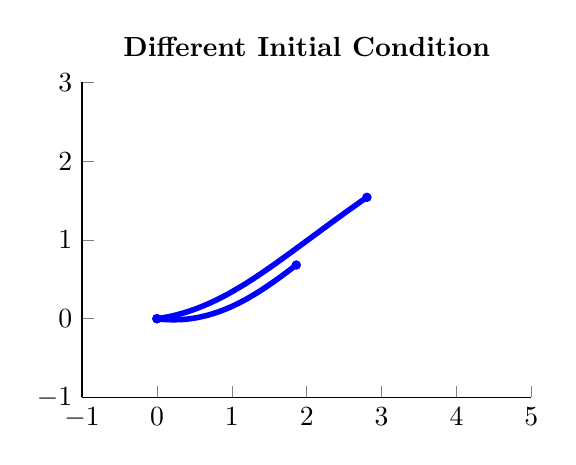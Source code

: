 % This file was created by matlab2tikz.
%
%The latest updates can be retrieved from
%  http://www.mathworks.com/matlabcentral/fileexchange/22022-matlab2tikz-matlab2tikz
%where you can also make suggestions and rate matlab2tikz.
%
\begin{tikzpicture}

\begin{axis}[%
width=5.706cm,
height=4cm,
at={(0cm,0cm)},
scale only axis,
xmin=-1,
xmax=5,
xtick={-1,  0,  1,  2,  3,  4,  5},
ymin=-1,
ymax=3,
ytick={-1,  0,  1,  2,  3},
axis background/.style={fill=white},
title style={font=\bfseries},
title={Different Initial Condition},
axis x line*=bottom,
axis y line*=left
]
\addplot [color=blue, line width=2.0pt, forget plot]
  table[row sep=crcr]{%
0	0\\
0.005	0.001\\
0.009	0.001\\
0.014	0.002\\
0.018	0.002\\
0.023	0.003\\
0.028	0.004\\
0.032	0.004\\
0.037	0.005\\
0.041	0.006\\
0.046	0.006\\
0.051	0.007\\
0.055	0.008\\
0.06	0.009\\
0.064	0.009\\
0.069	0.01\\
0.074	0.011\\
0.078	0.011\\
0.083	0.012\\
0.087	0.013\\
0.092	0.014\\
0.097	0.015\\
0.101	0.015\\
0.106	0.016\\
0.11	0.017\\
0.115	0.018\\
0.12	0.019\\
0.124	0.019\\
0.129	0.02\\
0.133	0.021\\
0.138	0.022\\
0.143	0.023\\
0.147	0.024\\
0.152	0.025\\
0.156	0.026\\
0.161	0.026\\
0.166	0.027\\
0.17	0.028\\
0.175	0.029\\
0.179	0.03\\
0.184	0.031\\
0.189	0.032\\
0.193	0.033\\
0.198	0.034\\
0.202	0.035\\
0.207	0.036\\
0.212	0.037\\
0.216	0.038\\
0.221	0.039\\
0.225	0.04\\
0.23	0.041\\
0.235	0.042\\
0.239	0.043\\
0.244	0.044\\
0.248	0.046\\
0.253	0.047\\
0.258	0.048\\
0.262	0.049\\
0.267	0.05\\
0.271	0.051\\
0.276	0.052\\
0.281	0.053\\
0.285	0.055\\
0.29	0.056\\
0.295	0.057\\
0.299	0.058\\
0.304	0.059\\
0.308	0.061\\
0.313	0.062\\
0.318	0.063\\
0.322	0.064\\
0.327	0.065\\
0.331	0.067\\
0.336	0.068\\
0.341	0.069\\
0.345	0.071\\
0.35	0.072\\
0.354	0.073\\
0.359	0.074\\
0.364	0.076\\
0.368	0.077\\
0.373	0.078\\
0.377	0.08\\
0.382	0.081\\
0.387	0.082\\
0.391	0.084\\
0.396	0.085\\
0.401	0.087\\
0.405	0.088\\
0.41	0.089\\
0.414	0.091\\
0.419	0.092\\
0.424	0.094\\
0.428	0.095\\
0.433	0.097\\
0.437	0.098\\
0.442	0.1\\
0.447	0.101\\
0.451	0.103\\
0.456	0.104\\
0.461	0.106\\
0.465	0.107\\
0.47	0.109\\
0.474	0.11\\
0.479	0.112\\
0.484	0.113\\
0.488	0.115\\
0.493	0.116\\
0.498	0.118\\
0.502	0.12\\
0.507	0.121\\
0.511	0.123\\
0.516	0.124\\
0.521	0.126\\
0.525	0.128\\
0.53	0.129\\
0.535	0.131\\
0.539	0.133\\
0.544	0.134\\
0.549	0.136\\
0.553	0.138\\
0.558	0.139\\
0.562	0.141\\
0.567	0.143\\
0.572	0.145\\
0.576	0.146\\
0.581	0.148\\
0.586	0.15\\
0.59	0.152\\
0.595	0.153\\
0.6	0.155\\
0.604	0.157\\
0.609	0.159\\
0.614	0.161\\
0.618	0.162\\
0.623	0.164\\
0.627	0.166\\
0.632	0.168\\
0.637	0.17\\
0.641	0.172\\
0.646	0.174\\
0.651	0.176\\
0.655	0.177\\
0.66	0.179\\
0.665	0.181\\
0.669	0.183\\
0.674	0.185\\
0.679	0.187\\
0.683	0.189\\
0.688	0.191\\
0.693	0.193\\
0.697	0.195\\
0.702	0.197\\
0.707	0.199\\
0.711	0.201\\
0.716	0.203\\
0.721	0.205\\
0.726	0.207\\
0.73	0.209\\
0.735	0.211\\
0.74	0.213\\
0.744	0.215\\
0.749	0.217\\
0.754	0.22\\
0.758	0.222\\
0.763	0.224\\
0.768	0.226\\
0.772	0.228\\
0.777	0.23\\
0.782	0.232\\
0.787	0.234\\
0.791	0.237\\
0.796	0.239\\
0.801	0.241\\
0.805	0.243\\
0.81	0.245\\
0.815	0.248\\
0.82	0.25\\
0.824	0.252\\
0.829	0.254\\
0.834	0.257\\
0.839	0.259\\
0.843	0.261\\
0.848	0.263\\
0.853	0.266\\
0.857	0.268\\
0.862	0.27\\
0.867	0.273\\
0.872	0.275\\
0.876	0.277\\
0.881	0.28\\
0.886	0.282\\
0.891	0.284\\
0.896	0.287\\
0.9	0.289\\
0.905	0.292\\
0.91	0.294\\
0.915	0.296\\
0.919	0.299\\
0.924	0.301\\
0.929	0.304\\
0.934	0.306\\
0.938	0.309\\
0.943	0.311\\
0.948	0.314\\
0.953	0.316\\
0.958	0.319\\
0.962	0.321\\
0.967	0.324\\
0.972	0.326\\
0.977	0.329\\
0.982	0.331\\
0.987	0.334\\
0.991	0.336\\
0.996	0.339\\
1.001	0.342\\
1.006	0.344\\
1.011	0.347\\
1.016	0.349\\
1.02	0.352\\
1.025	0.355\\
1.03	0.357\\
1.035	0.36\\
1.04	0.363\\
1.045	0.365\\
1.05	0.368\\
1.054	0.371\\
1.059	0.374\\
1.064	0.376\\
1.069	0.379\\
1.074	0.382\\
1.079	0.384\\
1.084	0.387\\
1.089	0.39\\
1.093	0.393\\
1.098	0.396\\
1.103	0.398\\
1.108	0.401\\
1.113	0.404\\
1.118	0.407\\
1.123	0.41\\
1.128	0.412\\
1.133	0.415\\
1.138	0.418\\
1.143	0.421\\
1.148	0.424\\
1.153	0.427\\
1.158	0.43\\
1.163	0.433\\
1.168	0.436\\
1.173	0.439\\
1.178	0.441\\
1.183	0.444\\
1.188	0.447\\
1.193	0.45\\
1.198	0.453\\
1.203	0.456\\
1.208	0.459\\
1.213	0.462\\
1.218	0.465\\
1.223	0.468\\
1.228	0.471\\
1.233	0.475\\
1.238	0.478\\
1.243	0.481\\
1.248	0.484\\
1.253	0.487\\
1.258	0.49\\
1.263	0.493\\
1.268	0.496\\
1.273	0.499\\
1.278	0.502\\
1.284	0.506\\
1.289	0.509\\
1.294	0.512\\
1.299	0.515\\
1.304	0.518\\
1.309	0.522\\
1.314	0.525\\
1.319	0.528\\
1.325	0.531\\
1.33	0.535\\
1.335	0.538\\
1.34	0.541\\
1.345	0.544\\
1.35	0.548\\
1.356	0.551\\
1.361	0.554\\
1.366	0.558\\
1.371	0.561\\
1.377	0.564\\
1.382	0.568\\
1.387	0.571\\
1.392	0.574\\
1.398	0.578\\
1.403	0.581\\
1.408	0.585\\
1.413	0.588\\
1.419	0.591\\
1.424	0.595\\
1.429	0.598\\
1.435	0.602\\
1.44	0.605\\
1.445	0.609\\
1.451	0.612\\
1.456	0.616\\
1.461	0.619\\
1.467	0.623\\
1.472	0.626\\
1.477	0.63\\
1.483	0.633\\
1.488	0.637\\
1.494	0.64\\
1.499	0.644\\
1.504	0.648\\
1.51	0.651\\
1.515	0.655\\
1.521	0.658\\
1.526	0.662\\
1.532	0.666\\
1.537	0.669\\
1.543	0.673\\
1.548	0.677\\
1.554	0.681\\
1.559	0.684\\
1.565	0.688\\
1.57	0.692\\
1.576	0.695\\
1.582	0.699\\
1.587	0.703\\
1.593	0.707\\
1.598	0.71\\
1.604	0.714\\
1.61	0.718\\
1.615	0.722\\
1.621	0.726\\
1.626	0.73\\
1.632	0.733\\
1.638	0.737\\
1.643	0.741\\
1.649	0.745\\
1.655	0.749\\
1.661	0.753\\
1.666	0.757\\
1.672	0.761\\
1.678	0.765\\
1.684	0.769\\
1.689	0.773\\
1.695	0.777\\
1.701	0.781\\
1.707	0.785\\
1.713	0.789\\
1.718	0.793\\
1.724	0.797\\
1.73	0.801\\
1.736	0.805\\
1.742	0.809\\
1.748	0.813\\
1.754	0.817\\
1.76	0.821\\
1.766	0.825\\
1.772	0.829\\
1.778	0.833\\
1.784	0.838\\
1.79	0.842\\
1.796	0.846\\
1.802	0.85\\
1.808	0.854\\
1.814	0.859\\
1.82	0.863\\
1.826	0.867\\
1.832	0.871\\
1.838	0.876\\
1.844	0.88\\
1.85	0.884\\
1.857	0.888\\
1.863	0.893\\
1.869	0.897\\
1.875	0.901\\
1.881	0.906\\
1.888	0.91\\
1.894	0.915\\
1.9	0.919\\
1.906	0.923\\
1.913	0.928\\
1.919	0.932\\
1.925	0.937\\
1.932	0.941\\
1.938	0.945\\
1.945	0.95\\
1.951	0.954\\
1.957	0.959\\
1.964	0.963\\
1.97	0.968\\
1.977	0.973\\
1.983	0.977\\
1.99	0.982\\
1.996	0.986\\
2.003	0.991\\
2.009	0.995\\
2.016	1.0\\
2.023	1.005\\
2.029	1.009\\
2.036	1.014\\
2.042	1.019\\
2.049	1.023\\
2.056	1.028\\
2.063	1.033\\
2.069	1.037\\
2.076	1.042\\
2.083	1.047\\
2.09	1.052\\
2.096	1.057\\
2.103	1.061\\
2.11	1.066\\
2.117	1.071\\
2.124	1.076\\
2.131	1.081\\
2.138	1.085\\
2.145	1.09\\
2.152	1.095\\
2.159	1.1\\
2.166	1.105\\
2.173	1.11\\
2.18	1.115\\
2.187	1.12\\
2.194	1.125\\
2.201	1.13\\
2.208	1.135\\
2.215	1.14\\
2.223	1.145\\
2.23	1.15\\
2.237	1.155\\
2.244	1.16\\
2.252	1.165\\
2.259	1.17\\
2.266	1.175\\
2.274	1.181\\
2.281	1.186\\
2.288	1.191\\
2.296	1.196\\
2.303	1.201\\
2.311	1.206\\
2.318	1.212\\
2.326	1.217\\
2.333	1.222\\
2.341	1.227\\
2.349	1.233\\
2.356	1.238\\
2.364	1.243\\
2.372	1.249\\
2.379	1.254\\
2.387	1.259\\
2.395	1.265\\
2.403	1.27\\
2.411	1.275\\
2.418	1.281\\
2.426	1.286\\
2.434	1.292\\
2.442	1.297\\
2.45	1.303\\
2.458	1.308\\
2.466	1.314\\
2.474	1.319\\
2.482	1.325\\
2.49	1.33\\
2.498	1.336\\
2.507	1.342\\
2.515	1.347\\
2.523	1.353\\
2.531	1.358\\
2.54	1.364\\
2.548	1.37\\
2.556	1.376\\
2.565	1.381\\
2.573	1.387\\
2.582	1.393\\
2.59	1.398\\
2.599	1.404\\
2.607	1.41\\
2.616	1.416\\
2.624	1.422\\
2.633	1.428\\
2.642	1.433\\
2.65	1.439\\
2.659	1.445\\
2.668	1.451\\
2.677	1.457\\
2.685	1.463\\
2.694	1.469\\
2.703	1.475\\
2.712	1.481\\
2.721	1.487\\
2.73	1.493\\
2.739	1.499\\
2.748	1.505\\
2.758	1.511\\
2.767	1.517\\
2.776	1.524\\
2.785	1.53\\
2.794	1.536\\
2.804	1.542\\
};
\addplot [color=blue, line width=2.0pt, forget plot]
  table[row sep=crcr]{%
0	0\\
0.004	-0.0\\
0.007	-0.001\\
0.011	-0.001\\
0.014	-0.002\\
0.018	-0.002\\
0.021	-0.003\\
0.025	-0.003\\
0.028	-0.003\\
0.032	-0.004\\
0.036	-0.004\\
0.039	-0.004\\
0.043	-0.005\\
0.046	-0.005\\
0.05	-0.006\\
0.053	-0.006\\
0.057	-0.006\\
0.061	-0.007\\
0.064	-0.007\\
0.068	-0.007\\
0.071	-0.007\\
0.075	-0.008\\
0.078	-0.008\\
0.082	-0.008\\
0.085	-0.009\\
0.089	-0.009\\
0.093	-0.009\\
0.096	-0.009\\
0.1	-0.01\\
0.103	-0.01\\
0.107	-0.01\\
0.11	-0.01\\
0.114	-0.011\\
0.117	-0.011\\
0.121	-0.011\\
0.125	-0.011\\
0.128	-0.011\\
0.132	-0.012\\
0.135	-0.012\\
0.139	-0.012\\
0.142	-0.012\\
0.146	-0.012\\
0.15	-0.012\\
0.153	-0.012\\
0.157	-0.013\\
0.16	-0.013\\
0.164	-0.013\\
0.167	-0.013\\
0.171	-0.013\\
0.174	-0.013\\
0.178	-0.013\\
0.182	-0.013\\
0.185	-0.013\\
0.189	-0.014\\
0.192	-0.014\\
0.196	-0.014\\
0.199	-0.014\\
0.203	-0.014\\
0.206	-0.014\\
0.21	-0.014\\
0.214	-0.014\\
0.217	-0.014\\
0.221	-0.014\\
0.224	-0.014\\
0.228	-0.014\\
0.231	-0.014\\
0.235	-0.014\\
0.239	-0.014\\
0.242	-0.014\\
0.246	-0.014\\
0.249	-0.014\\
0.253	-0.014\\
0.256	-0.013\\
0.26	-0.013\\
0.263	-0.013\\
0.267	-0.013\\
0.271	-0.013\\
0.274	-0.013\\
0.278	-0.013\\
0.281	-0.013\\
0.285	-0.013\\
0.288	-0.013\\
0.292	-0.012\\
0.295	-0.012\\
0.299	-0.012\\
0.303	-0.012\\
0.306	-0.012\\
0.31	-0.012\\
0.313	-0.011\\
0.317	-0.011\\
0.32	-0.011\\
0.324	-0.011\\
0.328	-0.011\\
0.331	-0.01\\
0.335	-0.01\\
0.338	-0.01\\
0.342	-0.01\\
0.345	-0.01\\
0.349	-0.009\\
0.352	-0.009\\
0.356	-0.009\\
0.36	-0.008\\
0.363	-0.008\\
0.367	-0.008\\
0.37	-0.008\\
0.374	-0.007\\
0.377	-0.007\\
0.381	-0.007\\
0.385	-0.006\\
0.388	-0.006\\
0.392	-0.006\\
0.395	-0.005\\
0.399	-0.005\\
0.402	-0.005\\
0.406	-0.004\\
0.409	-0.004\\
0.413	-0.004\\
0.417	-0.003\\
0.42	-0.003\\
0.424	-0.002\\
0.427	-0.002\\
0.431	-0.002\\
0.434	-0.001\\
0.438	-0.001\\
0.441	-0.0\\
0.445	0.0\\
0.449	0.001\\
0.452	0.001\\
0.456	0.002\\
0.459	0.002\\
0.463	0.003\\
0.466	0.003\\
0.47	0.003\\
0.474	0.004\\
0.477	0.004\\
0.481	0.005\\
0.484	0.006\\
0.488	0.006\\
0.491	0.007\\
0.495	0.007\\
0.498	0.008\\
0.502	0.008\\
0.506	0.009\\
0.509	0.009\\
0.513	0.01\\
0.516	0.011\\
0.52	0.011\\
0.523	0.012\\
0.527	0.012\\
0.53	0.013\\
0.534	0.014\\
0.538	0.014\\
0.541	0.015\\
0.545	0.015\\
0.548	0.016\\
0.552	0.017\\
0.555	0.017\\
0.559	0.018\\
0.563	0.019\\
0.566	0.019\\
0.57	0.02\\
0.573	0.021\\
0.577	0.022\\
0.58	0.022\\
0.584	0.023\\
0.587	0.024\\
0.591	0.024\\
0.595	0.025\\
0.598	0.026\\
0.602	0.027\\
0.605	0.027\\
0.609	0.028\\
0.612	0.029\\
0.616	0.03\\
0.619	0.031\\
0.623	0.031\\
0.627	0.032\\
0.63	0.033\\
0.634	0.034\\
0.637	0.035\\
0.641	0.036\\
0.644	0.036\\
0.648	0.037\\
0.652	0.038\\
0.655	0.039\\
0.659	0.04\\
0.662	0.041\\
0.666	0.042\\
0.669	0.042\\
0.673	0.043\\
0.676	0.044\\
0.68	0.045\\
0.684	0.046\\
0.687	0.047\\
0.691	0.048\\
0.694	0.049\\
0.698	0.05\\
0.701	0.051\\
0.705	0.052\\
0.709	0.053\\
0.712	0.054\\
0.716	0.055\\
0.719	0.056\\
0.723	0.057\\
0.726	0.058\\
0.73	0.059\\
0.734	0.06\\
0.737	0.061\\
0.741	0.062\\
0.744	0.063\\
0.748	0.064\\
0.751	0.065\\
0.755	0.066\\
0.759	0.067\\
0.762	0.068\\
0.766	0.069\\
0.769	0.07\\
0.773	0.071\\
0.776	0.073\\
0.78	0.074\\
0.784	0.075\\
0.787	0.076\\
0.791	0.077\\
0.794	0.078\\
0.798	0.079\\
0.801	0.08\\
0.805	0.082\\
0.809	0.083\\
0.812	0.084\\
0.816	0.085\\
0.819	0.086\\
0.823	0.088\\
0.826	0.089\\
0.83	0.09\\
0.834	0.091\\
0.837	0.092\\
0.841	0.094\\
0.844	0.095\\
0.848	0.096\\
0.851	0.097\\
0.855	0.099\\
0.859	0.1\\
0.862	0.101\\
0.866	0.102\\
0.869	0.104\\
0.873	0.105\\
0.876	0.106\\
0.88	0.108\\
0.884	0.109\\
0.887	0.11\\
0.891	0.112\\
0.894	0.113\\
0.898	0.114\\
0.902	0.116\\
0.905	0.117\\
0.909	0.118\\
0.912	0.12\\
0.916	0.121\\
0.92	0.123\\
0.923	0.124\\
0.927	0.125\\
0.93	0.127\\
0.934	0.128\\
0.937	0.13\\
0.941	0.131\\
0.945	0.133\\
0.948	0.134\\
0.952	0.135\\
0.955	0.137\\
0.959	0.138\\
0.963	0.14\\
0.966	0.141\\
0.97	0.143\\
0.973	0.144\\
0.977	0.146\\
0.981	0.147\\
0.984	0.149\\
0.988	0.15\\
0.991	0.152\\
0.995	0.153\\
0.999	0.155\\
1.002	0.157\\
1.006	0.158\\
1.01	0.16\\
1.013	0.161\\
1.017	0.163\\
1.02	0.164\\
1.024	0.166\\
1.028	0.168\\
1.031	0.169\\
1.035	0.171\\
1.038	0.173\\
1.042	0.174\\
1.046	0.176\\
1.049	0.177\\
1.053	0.179\\
1.057	0.181\\
1.06	0.182\\
1.064	0.184\\
1.067	0.186\\
1.071	0.188\\
1.075	0.189\\
1.078	0.191\\
1.082	0.193\\
1.086	0.194\\
1.089	0.196\\
1.093	0.198\\
1.096	0.2\\
1.1	0.201\\
1.104	0.203\\
1.107	0.205\\
1.111	0.207\\
1.115	0.208\\
1.118	0.21\\
1.122	0.212\\
1.126	0.214\\
1.129	0.216\\
1.133	0.217\\
1.137	0.219\\
1.14	0.221\\
1.144	0.223\\
1.148	0.225\\
1.151	0.227\\
1.155	0.229\\
1.159	0.23\\
1.162	0.232\\
1.166	0.234\\
1.17	0.236\\
1.173	0.238\\
1.177	0.24\\
1.181	0.242\\
1.184	0.244\\
1.188	0.246\\
1.192	0.248\\
1.195	0.25\\
1.199	0.251\\
1.203	0.253\\
1.206	0.255\\
1.21	0.257\\
1.214	0.259\\
1.217	0.261\\
1.221	0.263\\
1.225	0.265\\
1.229	0.267\\
1.232	0.269\\
1.236	0.271\\
1.24	0.273\\
1.243	0.275\\
1.247	0.277\\
1.251	0.28\\
1.254	0.282\\
1.258	0.284\\
1.262	0.286\\
1.266	0.288\\
1.269	0.29\\
1.273	0.292\\
1.277	0.294\\
1.281	0.296\\
1.284	0.298\\
1.288	0.301\\
1.292	0.303\\
1.296	0.305\\
1.299	0.307\\
1.303	0.309\\
1.307	0.311\\
1.311	0.313\\
1.314	0.316\\
1.318	0.318\\
1.322	0.32\\
1.326	0.322\\
1.329	0.324\\
1.333	0.327\\
1.337	0.329\\
1.341	0.331\\
1.344	0.333\\
1.348	0.336\\
1.352	0.338\\
1.356	0.34\\
1.36	0.342\\
1.363	0.345\\
1.367	0.347\\
1.371	0.349\\
1.375	0.352\\
1.379	0.354\\
1.382	0.356\\
1.386	0.358\\
1.39	0.361\\
1.394	0.363\\
1.398	0.366\\
1.402	0.368\\
1.405	0.37\\
1.409	0.373\\
1.413	0.375\\
1.417	0.377\\
1.421	0.38\\
1.425	0.382\\
1.428	0.385\\
1.432	0.387\\
1.436	0.389\\
1.44	0.392\\
1.444	0.394\\
1.448	0.397\\
1.452	0.399\\
1.455	0.402\\
1.459	0.404\\
1.463	0.407\\
1.467	0.409\\
1.471	0.412\\
1.475	0.414\\
1.479	0.417\\
1.483	0.419\\
1.487	0.422\\
1.491	0.424\\
1.494	0.427\\
1.498	0.429\\
1.502	0.432\\
1.506	0.434\\
1.51	0.437\\
1.514	0.44\\
1.518	0.442\\
1.522	0.445\\
1.526	0.447\\
1.53	0.45\\
1.534	0.453\\
1.538	0.455\\
1.542	0.458\\
1.546	0.46\\
1.55	0.463\\
1.554	0.466\\
1.558	0.468\\
1.562	0.471\\
1.566	0.474\\
1.57	0.476\\
1.574	0.479\\
1.578	0.482\\
1.582	0.485\\
1.586	0.487\\
1.59	0.49\\
1.594	0.493\\
1.598	0.496\\
1.602	0.498\\
1.606	0.501\\
1.61	0.504\\
1.614	0.507\\
1.618	0.509\\
1.622	0.512\\
1.627	0.515\\
1.631	0.518\\
1.635	0.521\\
1.639	0.523\\
1.643	0.526\\
1.647	0.529\\
1.651	0.532\\
1.655	0.535\\
1.659	0.538\\
1.664	0.541\\
1.668	0.544\\
1.672	0.546\\
1.676	0.549\\
1.68	0.552\\
1.684	0.555\\
1.688	0.558\\
1.693	0.561\\
1.697	0.564\\
1.701	0.567\\
1.705	0.57\\
1.709	0.573\\
1.714	0.576\\
1.718	0.579\\
1.722	0.582\\
1.726	0.585\\
1.731	0.588\\
1.735	0.591\\
1.739	0.594\\
1.743	0.597\\
1.748	0.6\\
1.752	0.603\\
1.756	0.606\\
1.761	0.609\\
1.765	0.612\\
1.769	0.615\\
1.773	0.618\\
1.778	0.622\\
1.782	0.625\\
1.786	0.628\\
1.791	0.631\\
1.795	0.634\\
1.8	0.637\\
1.804	0.64\\
1.808	0.644\\
1.813	0.647\\
1.817	0.65\\
1.821	0.653\\
1.826	0.656\\
1.83	0.659\\
1.835	0.663\\
1.839	0.666\\
1.844	0.669\\
1.848	0.672\\
1.853	0.676\\
1.857	0.679\\
1.861	0.682\\
};
\addplot[only marks, mark=*, mark options={}, mark size=1.5pt, color=blue, fill=blue] table[row sep=crcr]{%
x	y\\
0	0\\
};
\addplot[only marks, mark=*, mark options={}, mark size=1.5pt, color=blue, fill=blue] table[row sep=crcr]{%
x	y\\
0	0\\
};
\addplot[only marks, mark=*, mark options={}, mark size=1.5pt, color=blue, fill=blue] table[row sep=crcr]{%
x	y\\
2.804	1.542\\
};
\addplot[only marks, mark=*, mark options={}, mark size=1.5pt, color=blue, fill=blue] table[row sep=crcr]{%
x	y\\
1.861	0.682\\
};
\end{axis}
\end{tikzpicture}%